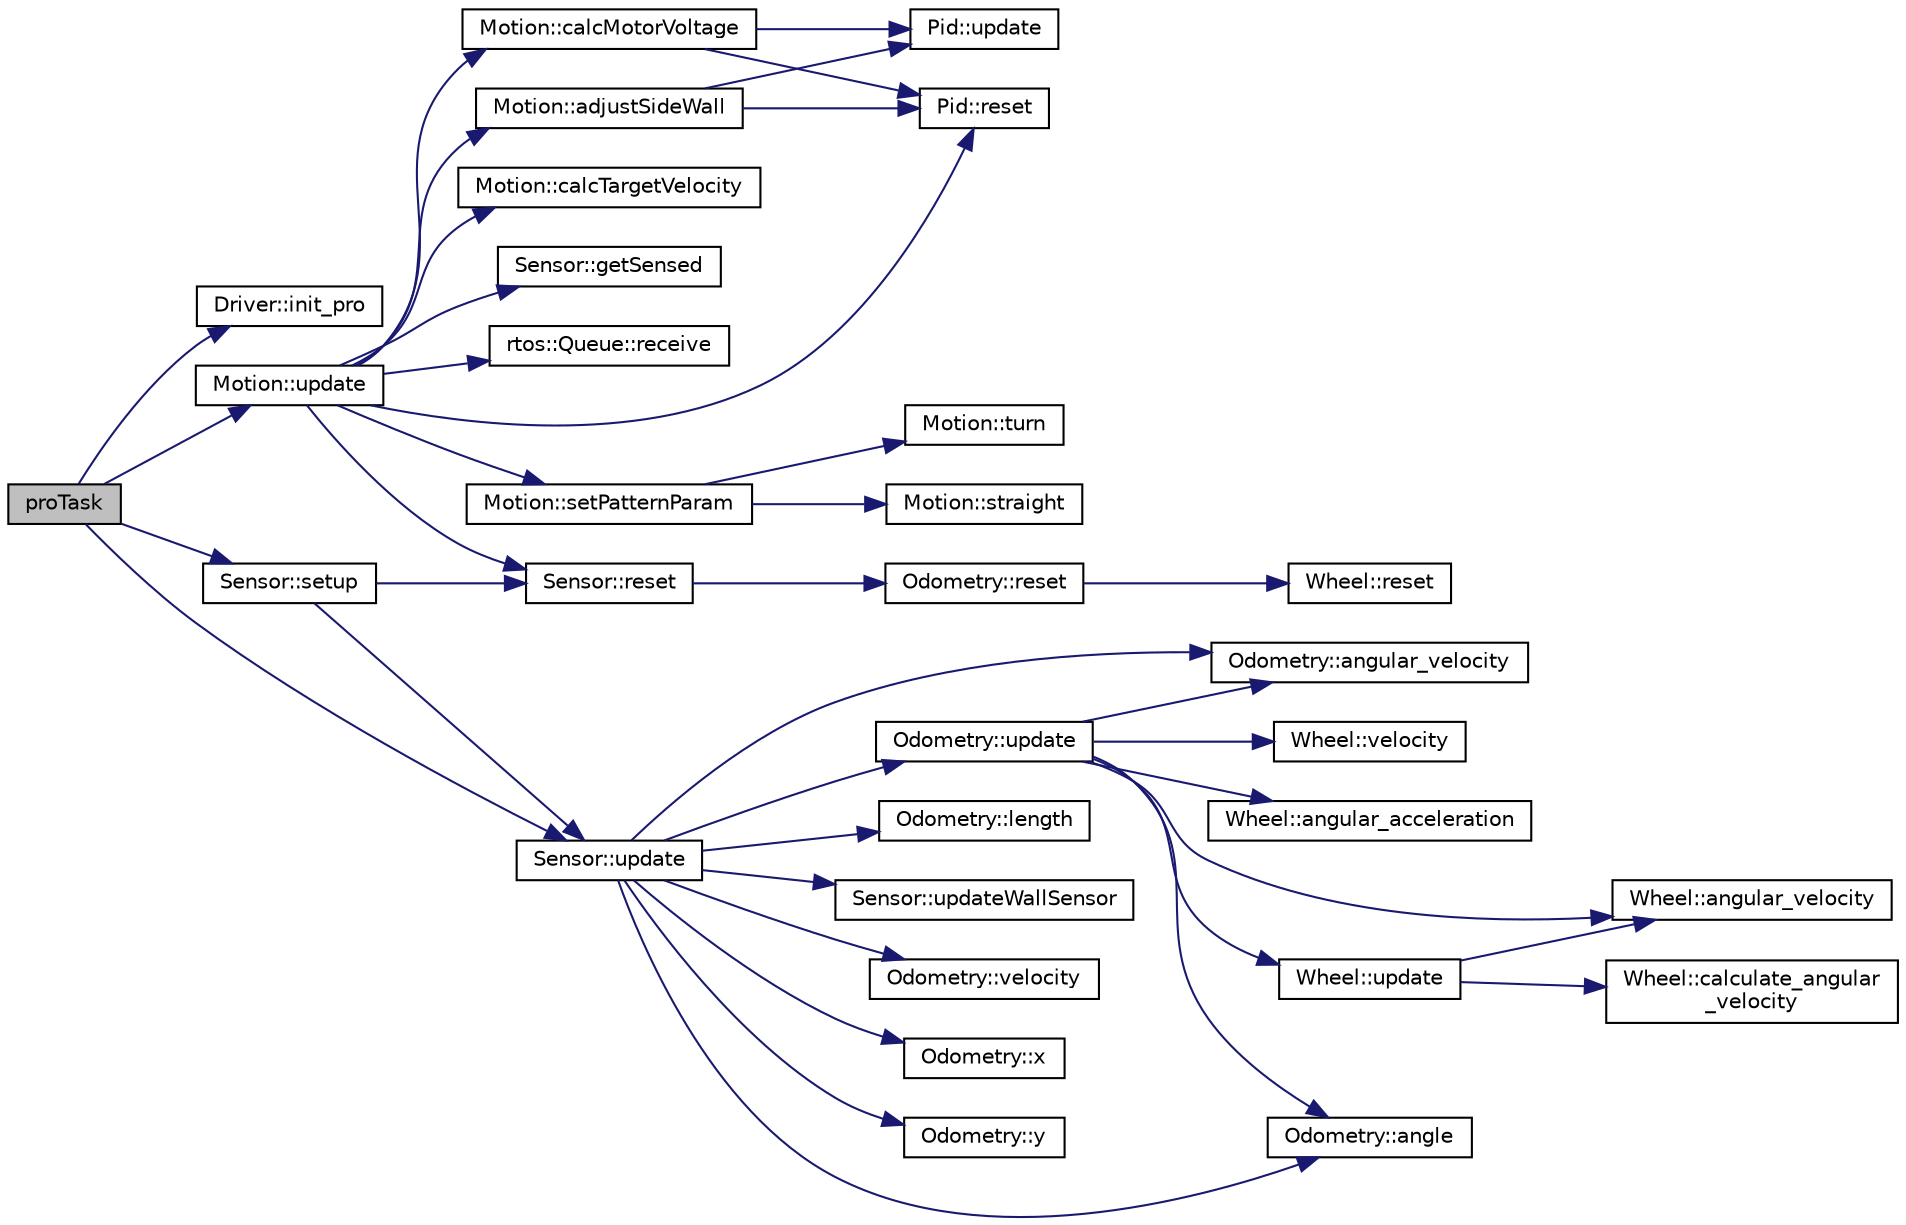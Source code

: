 digraph "proTask"
{
 // LATEX_PDF_SIZE
  edge [fontname="Helvetica",fontsize="10",labelfontname="Helvetica",labelfontsize="10"];
  node [fontname="Helvetica",fontsize="10",shape=record];
  rankdir="LR";
  Node1 [label="proTask",height=0.2,width=0.4,color="black", fillcolor="grey75", style="filled", fontcolor="black",tooltip=" "];
  Node1 -> Node2 [color="midnightblue",fontsize="10",style="solid",fontname="Helvetica"];
  Node2 [label="Driver::init_pro",height=0.2,width=0.4,color="black", fillcolor="white", style="filled",URL="$structDriver.html#ab1618ba68776ade46df46ec323674b4f",tooltip="Core 0で使用されるドライバ"];
  Node1 -> Node3 [color="midnightblue",fontsize="10",style="solid",fontname="Helvetica"];
  Node3 [label="Sensor::setup",height=0.2,width=0.4,color="black", fillcolor="white", style="filled",URL="$classSensor.html#afbfea94b9f0bf7722e9bfd38ef5ccf0b",tooltip=" "];
  Node3 -> Node4 [color="midnightblue",fontsize="10",style="solid",fontname="Helvetica"];
  Node4 [label="Sensor::reset",height=0.2,width=0.4,color="black", fillcolor="white", style="filled",URL="$classSensor.html#a1a1496eff19b794e926ad714727866b5",tooltip=" "];
  Node4 -> Node5 [color="midnightblue",fontsize="10",style="solid",fontname="Helvetica"];
  Node5 [label="Odometry::reset",height=0.2,width=0.4,color="black", fillcolor="white", style="filled",URL="$classOdometry.html#a699bbc51fa495b061d9a24a0c9bf39b6",tooltip="リセット"];
  Node5 -> Node6 [color="midnightblue",fontsize="10",style="solid",fontname="Helvetica"];
  Node6 [label="Wheel::reset",height=0.2,width=0.4,color="black", fillcolor="white", style="filled",URL="$classWheel.html#a822b07a6c99cdd151bd8c03d580c7683",tooltip="リセット"];
  Node3 -> Node7 [color="midnightblue",fontsize="10",style="solid",fontname="Helvetica"];
  Node7 [label="Sensor::update",height=0.2,width=0.4,color="black", fillcolor="white", style="filled",URL="$classSensor.html#a542a721041768395de2c6e9012622113",tooltip=" "];
  Node7 -> Node8 [color="midnightblue",fontsize="10",style="solid",fontname="Helvetica"];
  Node8 [label="Odometry::angle",height=0.2,width=0.4,color="black", fillcolor="white", style="filled",URL="$classOdometry.html#acd1526e0ff6f61c8b961f5a6326d922a",tooltip=" "];
  Node7 -> Node9 [color="midnightblue",fontsize="10",style="solid",fontname="Helvetica"];
  Node9 [label="Odometry::angular_velocity",height=0.2,width=0.4,color="black", fillcolor="white", style="filled",URL="$classOdometry.html#ad0d4f9cee0bfce3f559fc29ae23e5a4f",tooltip=" "];
  Node7 -> Node10 [color="midnightblue",fontsize="10",style="solid",fontname="Helvetica"];
  Node10 [label="Odometry::length",height=0.2,width=0.4,color="black", fillcolor="white", style="filled",URL="$classOdometry.html#a3361d6886824b3435ca2929ab4966d75",tooltip=" "];
  Node7 -> Node11 [color="midnightblue",fontsize="10",style="solid",fontname="Helvetica"];
  Node11 [label="Odometry::update",height=0.2,width=0.4,color="black", fillcolor="white", style="filled",URL="$classOdometry.html#a553bda3309e401e783f6173847ae1461",tooltip="車体情報を更新する"];
  Node11 -> Node8 [color="midnightblue",fontsize="10",style="solid",fontname="Helvetica"];
  Node11 -> Node12 [color="midnightblue",fontsize="10",style="solid",fontname="Helvetica"];
  Node12 [label="Wheel::angular_acceleration",height=0.2,width=0.4,color="black", fillcolor="white", style="filled",URL="$classWheel.html#a31bee039077715cfad24364af382705e",tooltip=" "];
  Node11 -> Node13 [color="midnightblue",fontsize="10",style="solid",fontname="Helvetica"];
  Node13 [label="Wheel::angular_velocity",height=0.2,width=0.4,color="black", fillcolor="white", style="filled",URL="$classWheel.html#a26691fa0864644a28da3ada15235316f",tooltip=" "];
  Node11 -> Node9 [color="midnightblue",fontsize="10",style="solid",fontname="Helvetica"];
  Node11 -> Node14 [color="midnightblue",fontsize="10",style="solid",fontname="Helvetica"];
  Node14 [label="Wheel::update",height=0.2,width=0.4,color="black", fillcolor="white", style="filled",URL="$classWheel.html#a01f27620027ad99390c459facb44839c",tooltip="車輪情報を更新する"];
  Node14 -> Node13 [color="midnightblue",fontsize="10",style="solid",fontname="Helvetica"];
  Node14 -> Node15 [color="midnightblue",fontsize="10",style="solid",fontname="Helvetica"];
  Node15 [label="Wheel::calculate_angular\l_velocity",height=0.2,width=0.4,color="black", fillcolor="white", style="filled",URL="$classWheel.html#afdbc3dfe7e241ac0ce5f977d22794a24",tooltip="車輪エンコーダーの更新周期の差分を計算し角速度に変換する。"];
  Node11 -> Node16 [color="midnightblue",fontsize="10",style="solid",fontname="Helvetica"];
  Node16 [label="Wheel::velocity",height=0.2,width=0.4,color="black", fillcolor="white", style="filled",URL="$classWheel.html#a70e9a16102aa88e8e74b31a75ac7e363",tooltip=" "];
  Node7 -> Node17 [color="midnightblue",fontsize="10",style="solid",fontname="Helvetica"];
  Node17 [label="Sensor::updateWallSensor",height=0.2,width=0.4,color="black", fillcolor="white", style="filled",URL="$classSensor.html#af330239d691b324fdde1ec0b3ffbacfb",tooltip=" "];
  Node7 -> Node18 [color="midnightblue",fontsize="10",style="solid",fontname="Helvetica"];
  Node18 [label="Odometry::velocity",height=0.2,width=0.4,color="black", fillcolor="white", style="filled",URL="$classOdometry.html#adb34184c54dfcca881179e223ac6ff70",tooltip=" "];
  Node7 -> Node19 [color="midnightblue",fontsize="10",style="solid",fontname="Helvetica"];
  Node19 [label="Odometry::x",height=0.2,width=0.4,color="black", fillcolor="white", style="filled",URL="$classOdometry.html#acd3694c98c370203d56fba93be3a8ea9",tooltip=" "];
  Node7 -> Node20 [color="midnightblue",fontsize="10",style="solid",fontname="Helvetica"];
  Node20 [label="Odometry::y",height=0.2,width=0.4,color="black", fillcolor="white", style="filled",URL="$classOdometry.html#ab4f736a15432a524f8fd633e87153472",tooltip=" "];
  Node1 -> Node21 [color="midnightblue",fontsize="10",style="solid",fontname="Helvetica"];
  Node21 [label="Motion::update",height=0.2,width=0.4,color="black", fillcolor="white", style="filled",URL="$classMotion.html#a01805ce60c0e4c9aae97979dd884b59c",tooltip=" "];
  Node21 -> Node22 [color="midnightblue",fontsize="10",style="solid",fontname="Helvetica"];
  Node22 [label="Motion::adjustSideWall",height=0.2,width=0.4,color="black", fillcolor="white", style="filled",URL="$classMotion.html#ae94739eace106dbb1c4629aa84704d97",tooltip=" "];
  Node22 -> Node23 [color="midnightblue",fontsize="10",style="solid",fontname="Helvetica"];
  Node23 [label="Pid::reset",height=0.2,width=0.4,color="black", fillcolor="white", style="filled",URL="$classPid.html#ab19a928bb06138f9822dc2a322941afe",tooltip=" "];
  Node22 -> Node24 [color="midnightblue",fontsize="10",style="solid",fontname="Helvetica"];
  Node24 [label="Pid::update",height=0.2,width=0.4,color="black", fillcolor="white", style="filled",URL="$classPid.html#a622c1a86a7eb8e31dc8fb887f2135f8d",tooltip=" "];
  Node21 -> Node25 [color="midnightblue",fontsize="10",style="solid",fontname="Helvetica"];
  Node25 [label="Motion::calcMotorVoltage",height=0.2,width=0.4,color="black", fillcolor="white", style="filled",URL="$classMotion.html#af8591170cfe25ac7ef18854885155806",tooltip=" "];
  Node25 -> Node23 [color="midnightblue",fontsize="10",style="solid",fontname="Helvetica"];
  Node25 -> Node24 [color="midnightblue",fontsize="10",style="solid",fontname="Helvetica"];
  Node21 -> Node26 [color="midnightblue",fontsize="10",style="solid",fontname="Helvetica"];
  Node26 [label="Motion::calcTargetVelocity",height=0.2,width=0.4,color="black", fillcolor="white", style="filled",URL="$classMotion.html#ab337066536297cd742a34529201dbfa1",tooltip=" "];
  Node21 -> Node27 [color="midnightblue",fontsize="10",style="solid",fontname="Helvetica"];
  Node27 [label="Sensor::getSensed",height=0.2,width=0.4,color="black", fillcolor="white", style="filled",URL="$classSensor.html#a19267a097e4fd8ba8e0985d1c79564eb",tooltip=" "];
  Node21 -> Node28 [color="midnightblue",fontsize="10",style="solid",fontname="Helvetica"];
  Node28 [label="rtos::Queue::receive",height=0.2,width=0.4,color="black", fillcolor="white", style="filled",URL="$classrtos_1_1Queue.html#a35cf2aa33e37f25f6bec5d5f51405383",tooltip=" "];
  Node21 -> Node23 [color="midnightblue",fontsize="10",style="solid",fontname="Helvetica"];
  Node21 -> Node4 [color="midnightblue",fontsize="10",style="solid",fontname="Helvetica"];
  Node21 -> Node29 [color="midnightblue",fontsize="10",style="solid",fontname="Helvetica"];
  Node29 [label="Motion::setPatternParam",height=0.2,width=0.4,color="black", fillcolor="white", style="filled",URL="$classMotion.html#a9bcaee14e0506856f9ad063b54320fac",tooltip=" "];
  Node29 -> Node30 [color="midnightblue",fontsize="10",style="solid",fontname="Helvetica"];
  Node30 [label="Motion::straight",height=0.2,width=0.4,color="black", fillcolor="white", style="filled",URL="$classMotion.html#a8b7214b471ca39f94cdf977b7b3cf494",tooltip=" "];
  Node29 -> Node31 [color="midnightblue",fontsize="10",style="solid",fontname="Helvetica"];
  Node31 [label="Motion::turn",height=0.2,width=0.4,color="black", fillcolor="white", style="filled",URL="$classMotion.html#a0123b398e9d38a32bd7a7aad9eca58fd",tooltip=" "];
  Node1 -> Node7 [color="midnightblue",fontsize="10",style="solid",fontname="Helvetica"];
}

